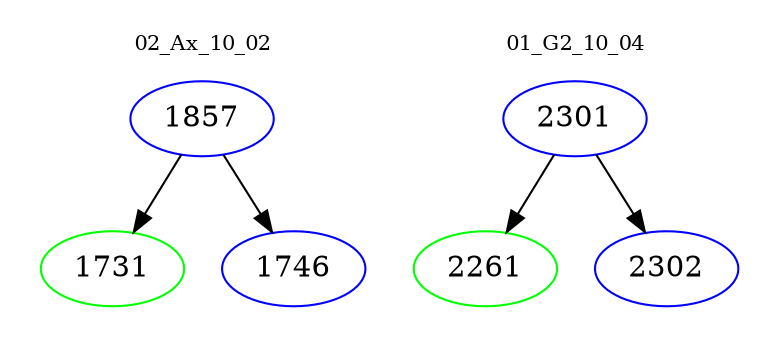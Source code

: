 digraph{
subgraph cluster_0 {
color = white
label = "02_Ax_10_02";
fontsize=10;
T0_1857 [label="1857", color="blue"]
T0_1857 -> T0_1731 [color="black"]
T0_1731 [label="1731", color="green"]
T0_1857 -> T0_1746 [color="black"]
T0_1746 [label="1746", color="blue"]
}
subgraph cluster_1 {
color = white
label = "01_G2_10_04";
fontsize=10;
T1_2301 [label="2301", color="blue"]
T1_2301 -> T1_2261 [color="black"]
T1_2261 [label="2261", color="green"]
T1_2301 -> T1_2302 [color="black"]
T1_2302 [label="2302", color="blue"]
}
}
